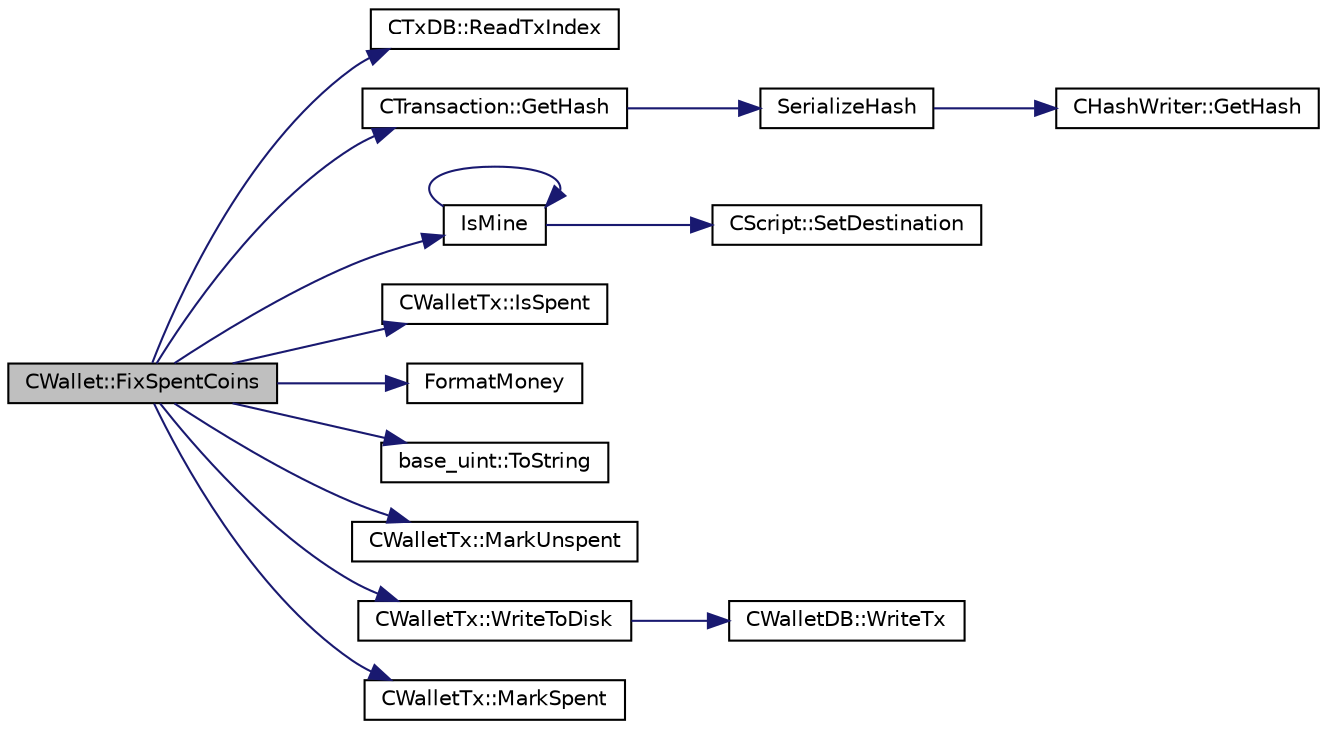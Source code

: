 digraph "CWallet::FixSpentCoins"
{
  edge [fontname="Helvetica",fontsize="10",labelfontname="Helvetica",labelfontsize="10"];
  node [fontname="Helvetica",fontsize="10",shape=record];
  rankdir="LR";
  Node1166 [label="CWallet::FixSpentCoins",height=0.2,width=0.4,color="black", fillcolor="grey75", style="filled", fontcolor="black"];
  Node1166 -> Node1167 [color="midnightblue",fontsize="10",style="solid",fontname="Helvetica"];
  Node1167 [label="CTxDB::ReadTxIndex",height=0.2,width=0.4,color="black", fillcolor="white", style="filled",URL="$d9/d8d/class_c_tx_d_b.html#a8a138e5dcc3ef98991abaa16eaa8ddeb"];
  Node1166 -> Node1168 [color="midnightblue",fontsize="10",style="solid",fontname="Helvetica"];
  Node1168 [label="CTransaction::GetHash",height=0.2,width=0.4,color="black", fillcolor="white", style="filled",URL="$df/d43/class_c_transaction.html#a0b46d80e82ca324e82c2ce3fc1492bfa"];
  Node1168 -> Node1169 [color="midnightblue",fontsize="10",style="solid",fontname="Helvetica"];
  Node1169 [label="SerializeHash",height=0.2,width=0.4,color="black", fillcolor="white", style="filled",URL="$db/dfb/hash_8h.html#a6de694e43f17c62025c6883965b65e63"];
  Node1169 -> Node1170 [color="midnightblue",fontsize="10",style="solid",fontname="Helvetica"];
  Node1170 [label="CHashWriter::GetHash",height=0.2,width=0.4,color="black", fillcolor="white", style="filled",URL="$d2/def/class_c_hash_writer.html#ae94a937211502eabf19477630090093a"];
  Node1166 -> Node1171 [color="midnightblue",fontsize="10",style="solid",fontname="Helvetica"];
  Node1171 [label="IsMine",height=0.2,width=0.4,color="black", fillcolor="white", style="filled",URL="$dd/d0f/script_8cpp.html#adc59cf67d903c1ba1ef225561b85bfce"];
  Node1171 -> Node1172 [color="midnightblue",fontsize="10",style="solid",fontname="Helvetica"];
  Node1172 [label="CScript::SetDestination",height=0.2,width=0.4,color="black", fillcolor="white", style="filled",URL="$d9/d4b/class_c_script.html#ad1b5a9077241aa06116040c4f1b7c31e"];
  Node1171 -> Node1171 [color="midnightblue",fontsize="10",style="solid",fontname="Helvetica"];
  Node1166 -> Node1173 [color="midnightblue",fontsize="10",style="solid",fontname="Helvetica"];
  Node1173 [label="CWalletTx::IsSpent",height=0.2,width=0.4,color="black", fillcolor="white", style="filled",URL="$d6/d53/class_c_wallet_tx.html#a6b01c779a9ddc9d3554b7ec1b770f512"];
  Node1166 -> Node1174 [color="midnightblue",fontsize="10",style="solid",fontname="Helvetica"];
  Node1174 [label="FormatMoney",height=0.2,width=0.4,color="black", fillcolor="white", style="filled",URL="$df/d2d/util_8cpp.html#a3293aaba439017a99a494cbf39fb5681"];
  Node1166 -> Node1175 [color="midnightblue",fontsize="10",style="solid",fontname="Helvetica"];
  Node1175 [label="base_uint::ToString",height=0.2,width=0.4,color="black", fillcolor="white", style="filled",URL="$da/df7/classbase__uint.html#acccba4d9d51a0c36261718ca0cbb293b"];
  Node1166 -> Node1176 [color="midnightblue",fontsize="10",style="solid",fontname="Helvetica"];
  Node1176 [label="CWalletTx::MarkUnspent",height=0.2,width=0.4,color="black", fillcolor="white", style="filled",URL="$d6/d53/class_c_wallet_tx.html#a15588d9e12497ec4c10a53ab629fa244"];
  Node1166 -> Node1177 [color="midnightblue",fontsize="10",style="solid",fontname="Helvetica"];
  Node1177 [label="CWalletTx::WriteToDisk",height=0.2,width=0.4,color="black", fillcolor="white", style="filled",URL="$d6/d53/class_c_wallet_tx.html#ada0e71d717dd360faf047de54eef4942"];
  Node1177 -> Node1178 [color="midnightblue",fontsize="10",style="solid",fontname="Helvetica"];
  Node1178 [label="CWalletDB::WriteTx",height=0.2,width=0.4,color="black", fillcolor="white", style="filled",URL="$d4/d90/class_c_wallet_d_b.html#a76d2ca02898221ab66df5d5f7491164e"];
  Node1166 -> Node1179 [color="midnightblue",fontsize="10",style="solid",fontname="Helvetica"];
  Node1179 [label="CWalletTx::MarkSpent",height=0.2,width=0.4,color="black", fillcolor="white", style="filled",URL="$d6/d53/class_c_wallet_tx.html#af2fc13459e324ad2b3f7c9914d86e7c8"];
}
